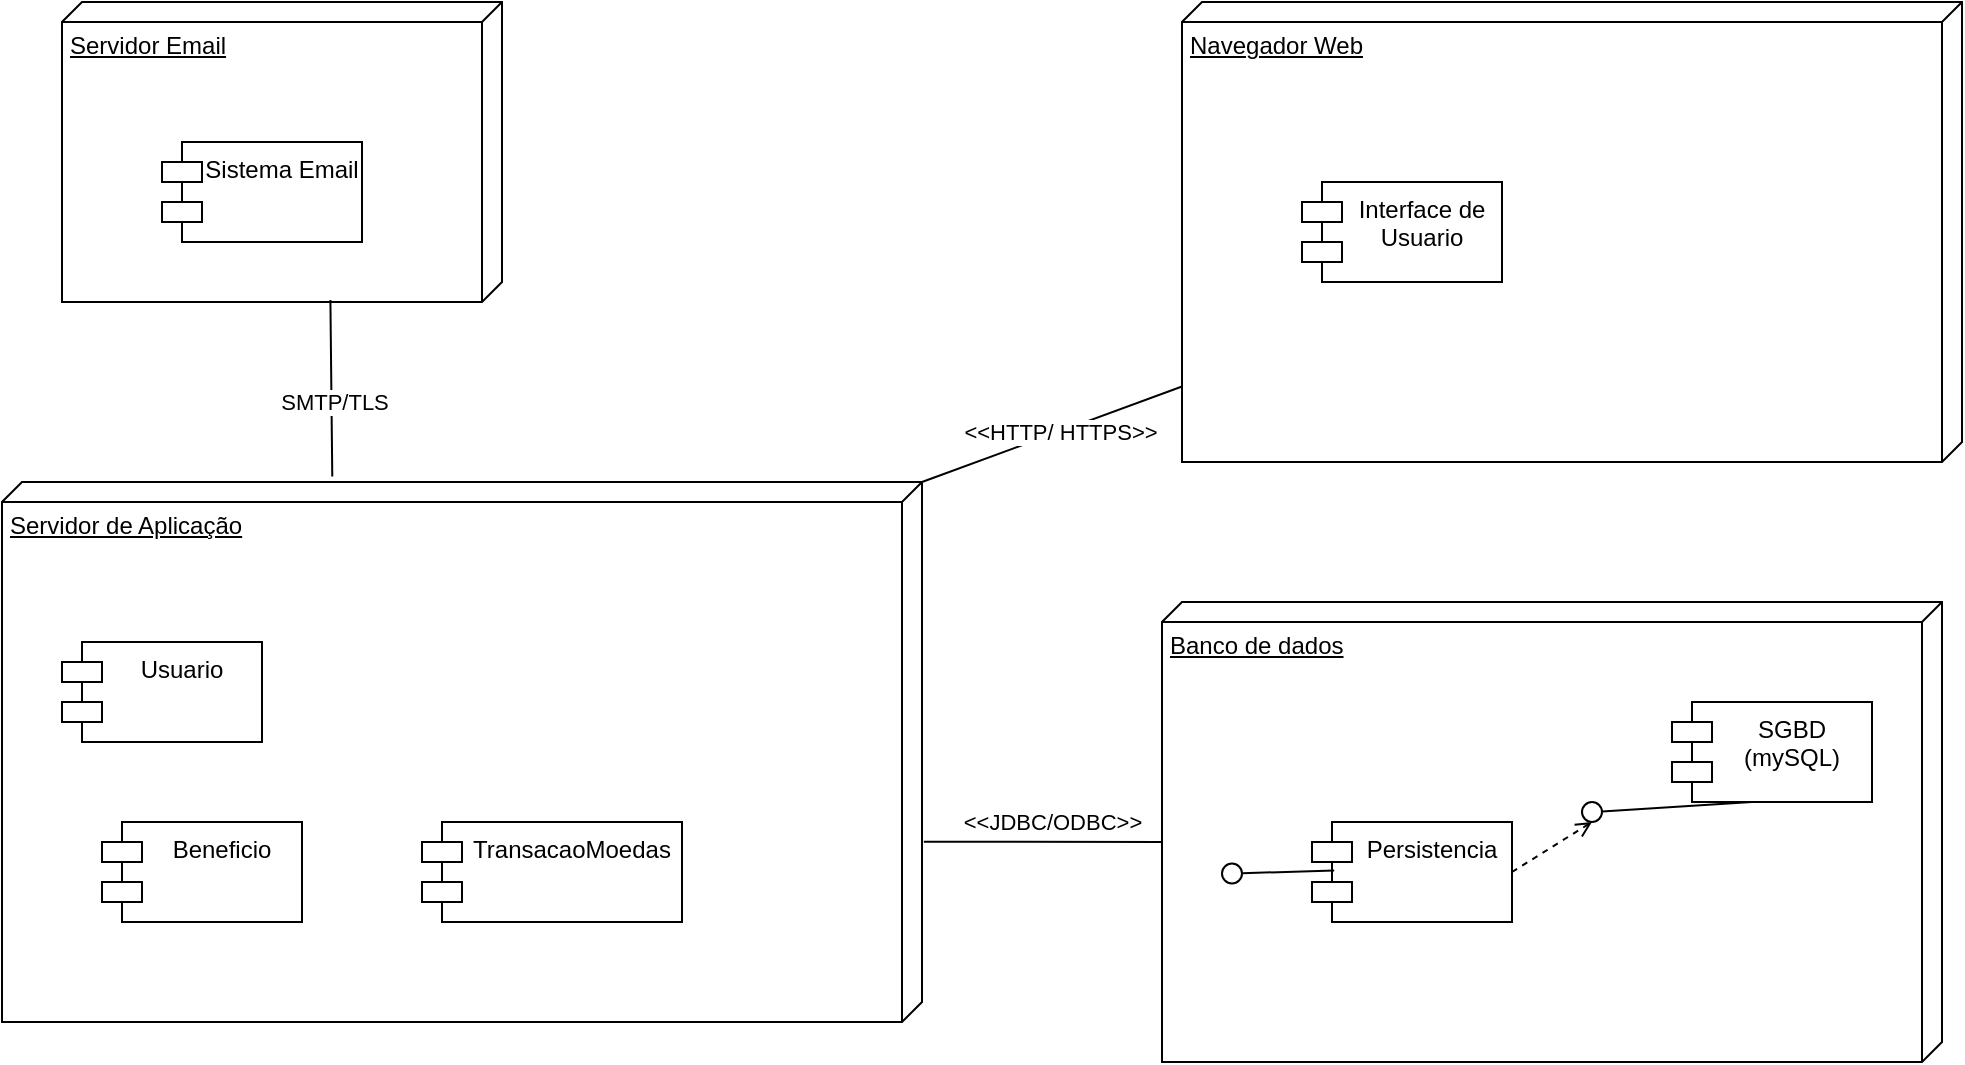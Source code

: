 <mxfile>
    <diagram id="HhGJGDPgac20MyiszJ41" name="Page-1">
        <mxGraphModel dx="969" dy="656" grid="1" gridSize="10" guides="1" tooltips="1" connect="1" arrows="1" fold="1" page="1" pageScale="1" pageWidth="850" pageHeight="1100" math="0" shadow="0">
            <root>
                <mxCell id="0"/>
                <mxCell id="1" parent="0"/>
                <mxCell id="2" value="Servidor Email" style="verticalAlign=top;align=left;spacingTop=8;spacingLeft=2;spacingRight=12;shape=cube;size=10;direction=south;fontStyle=4;html=1;whiteSpace=wrap;" vertex="1" parent="1">
                    <mxGeometry x="340" y="150" width="220" height="150" as="geometry"/>
                </mxCell>
                <mxCell id="4" value="Servidor de Aplicação" style="verticalAlign=top;align=left;spacingTop=8;spacingLeft=2;spacingRight=12;shape=cube;size=10;direction=south;fontStyle=4;html=1;whiteSpace=wrap;" vertex="1" parent="1">
                    <mxGeometry x="310" y="390" width="460" height="270" as="geometry"/>
                </mxCell>
                <mxCell id="5" value="Navegador Web" style="verticalAlign=top;align=left;spacingTop=8;spacingLeft=2;spacingRight=12;shape=cube;size=10;direction=south;fontStyle=4;html=1;whiteSpace=wrap;" vertex="1" parent="1">
                    <mxGeometry x="900" y="150" width="390" height="230" as="geometry"/>
                </mxCell>
                <mxCell id="6" value="Banco de dados" style="verticalAlign=top;align=left;spacingTop=8;spacingLeft=2;spacingRight=12;shape=cube;size=10;direction=south;fontStyle=4;html=1;whiteSpace=wrap;" vertex="1" parent="1">
                    <mxGeometry x="890" y="450" width="390" height="230" as="geometry"/>
                </mxCell>
                <mxCell id="7" value="Sistema Email" style="shape=module;align=left;spacingLeft=20;align=center;verticalAlign=top;whiteSpace=wrap;html=1;" vertex="1" parent="1">
                    <mxGeometry x="390" y="220" width="100" height="50" as="geometry"/>
                </mxCell>
                <mxCell id="8" value="Usuario" style="shape=module;align=left;spacingLeft=20;align=center;verticalAlign=top;whiteSpace=wrap;html=1;" vertex="1" parent="1">
                    <mxGeometry x="340" y="470" width="100" height="50" as="geometry"/>
                </mxCell>
                <mxCell id="9" value="Beneficio" style="shape=module;align=left;spacingLeft=20;align=center;verticalAlign=top;whiteSpace=wrap;html=1;" vertex="1" parent="1">
                    <mxGeometry x="360" y="560" width="100" height="50" as="geometry"/>
                </mxCell>
                <mxCell id="10" value="TransacaoMoedas" style="shape=module;align=left;spacingLeft=20;align=center;verticalAlign=top;whiteSpace=wrap;html=1;" vertex="1" parent="1">
                    <mxGeometry x="520" y="560" width="130" height="50" as="geometry"/>
                </mxCell>
                <mxCell id="12" value="SGBD (mySQL)" style="shape=module;align=left;spacingLeft=20;align=center;verticalAlign=top;whiteSpace=wrap;html=1;" vertex="1" parent="1">
                    <mxGeometry x="1145" y="500" width="100" height="50" as="geometry"/>
                </mxCell>
                <mxCell id="13" value="Persistencia" style="shape=module;align=left;spacingLeft=20;align=center;verticalAlign=top;whiteSpace=wrap;html=1;" vertex="1" parent="1">
                    <mxGeometry x="965" y="560" width="100" height="50" as="geometry"/>
                </mxCell>
                <mxCell id="18" value="" style="rounded=0;orthogonalLoop=1;jettySize=auto;html=1;endArrow=oval;endFill=0;sketch=0;sourcePerimeterSpacing=0;targetPerimeterSpacing=0;endSize=10;exitX=0;exitY=0;exitDx=0;exitDy=35;exitPerimeter=0;" edge="1" parent="1">
                    <mxGeometry relative="1" as="geometry">
                        <mxPoint x="1185" y="550" as="sourcePoint"/>
                        <mxPoint x="1105" y="555" as="targetPoint"/>
                        <Array as="points">
                            <mxPoint x="1105" y="555"/>
                        </Array>
                    </mxGeometry>
                </mxCell>
                <mxCell id="19" value="" style="ellipse;whiteSpace=wrap;html=1;align=center;aspect=fixed;fillColor=none;strokeColor=none;resizable=0;perimeter=centerPerimeter;rotatable=0;allowArrows=0;points=[];outlineConnect=1;" vertex="1" parent="1">
                    <mxGeometry x="1030" y="520" width="10" height="10" as="geometry"/>
                </mxCell>
                <mxCell id="24" value="" style="html=1;verticalAlign=bottom;labelBackgroundColor=none;endArrow=open;endFill=0;dashed=1;exitX=1;exitY=0.5;exitDx=0;exitDy=0;" edge="1" parent="1" source="13">
                    <mxGeometry width="160" relative="1" as="geometry">
                        <mxPoint x="695" y="430" as="sourcePoint"/>
                        <mxPoint x="1105" y="560" as="targetPoint"/>
                    </mxGeometry>
                </mxCell>
                <mxCell id="26" value="" style="rounded=0;orthogonalLoop=1;jettySize=auto;html=1;endArrow=oval;endFill=0;sketch=0;sourcePerimeterSpacing=0;targetPerimeterSpacing=0;endSize=10;exitX=0.111;exitY=0.52;exitDx=0;exitDy=0;exitPerimeter=0;" edge="1" parent="1">
                    <mxGeometry relative="1" as="geometry">
                        <mxPoint x="976.1" y="584.25" as="sourcePoint"/>
                        <mxPoint x="925" y="585.75" as="targetPoint"/>
                        <Array as="points">
                            <mxPoint x="925" y="585.75"/>
                        </Array>
                    </mxGeometry>
                </mxCell>
                <mxCell id="27" value="Interface de Usuario" style="shape=module;align=left;spacingLeft=20;align=center;verticalAlign=top;whiteSpace=wrap;html=1;" vertex="1" parent="1">
                    <mxGeometry x="960" y="240" width="100" height="50" as="geometry"/>
                </mxCell>
                <mxCell id="29" value="" style="endArrow=none;html=1;entryX=0.836;entryY=1;entryDx=0;entryDy=0;entryPerimeter=0;exitX=0;exitY=0;exitDx=0;exitDy=0;exitPerimeter=0;" edge="1" parent="1" source="4" target="5">
                    <mxGeometry width="50" height="50" relative="1" as="geometry">
                        <mxPoint x="750" y="480" as="sourcePoint"/>
                        <mxPoint x="800" y="430" as="targetPoint"/>
                    </mxGeometry>
                </mxCell>
                <mxCell id="30" value="&amp;lt;&amp;lt;HTTP/ HTTPS&amp;gt;&amp;gt;" style="edgeLabel;html=1;align=center;verticalAlign=middle;resizable=0;points=[];" vertex="1" connectable="0" parent="29">
                    <mxGeometry x="0.065" relative="1" as="geometry">
                        <mxPoint as="offset"/>
                    </mxGeometry>
                </mxCell>
                <mxCell id="31" value="" style="endArrow=none;html=1;entryX=0;entryY=0;entryDx=120;entryDy=390;entryPerimeter=0;exitX=0.666;exitY=-0.002;exitDx=0;exitDy=0;exitPerimeter=0;" edge="1" parent="1" source="4" target="6">
                    <mxGeometry width="50" height="50" relative="1" as="geometry">
                        <mxPoint x="780" y="400" as="sourcePoint"/>
                        <mxPoint x="910" y="352" as="targetPoint"/>
                    </mxGeometry>
                </mxCell>
                <mxCell id="32" value="&amp;lt;&amp;lt;JDBC/ODBC&amp;gt;&amp;gt;" style="edgeLabel;html=1;align=center;verticalAlign=middle;resizable=0;points=[];" vertex="1" connectable="0" parent="31">
                    <mxGeometry x="0.065" relative="1" as="geometry">
                        <mxPoint y="-10" as="offset"/>
                    </mxGeometry>
                </mxCell>
                <mxCell id="35" value="" style="endArrow=none;html=1;entryX=0.993;entryY=0.39;entryDx=0;entryDy=0;entryPerimeter=0;exitX=-0.01;exitY=0.641;exitDx=0;exitDy=0;exitPerimeter=0;" edge="1" parent="1" source="4" target="2">
                    <mxGeometry width="50" height="50" relative="1" as="geometry">
                        <mxPoint x="750" y="480" as="sourcePoint"/>
                        <mxPoint x="800" y="430" as="targetPoint"/>
                    </mxGeometry>
                </mxCell>
                <mxCell id="36" value="SMTP/TLS" style="edgeLabel;html=1;align=center;verticalAlign=middle;resizable=0;points=[];" vertex="1" connectable="0" parent="35">
                    <mxGeometry x="-0.152" y="-1" relative="1" as="geometry">
                        <mxPoint as="offset"/>
                    </mxGeometry>
                </mxCell>
            </root>
        </mxGraphModel>
    </diagram>
</mxfile>